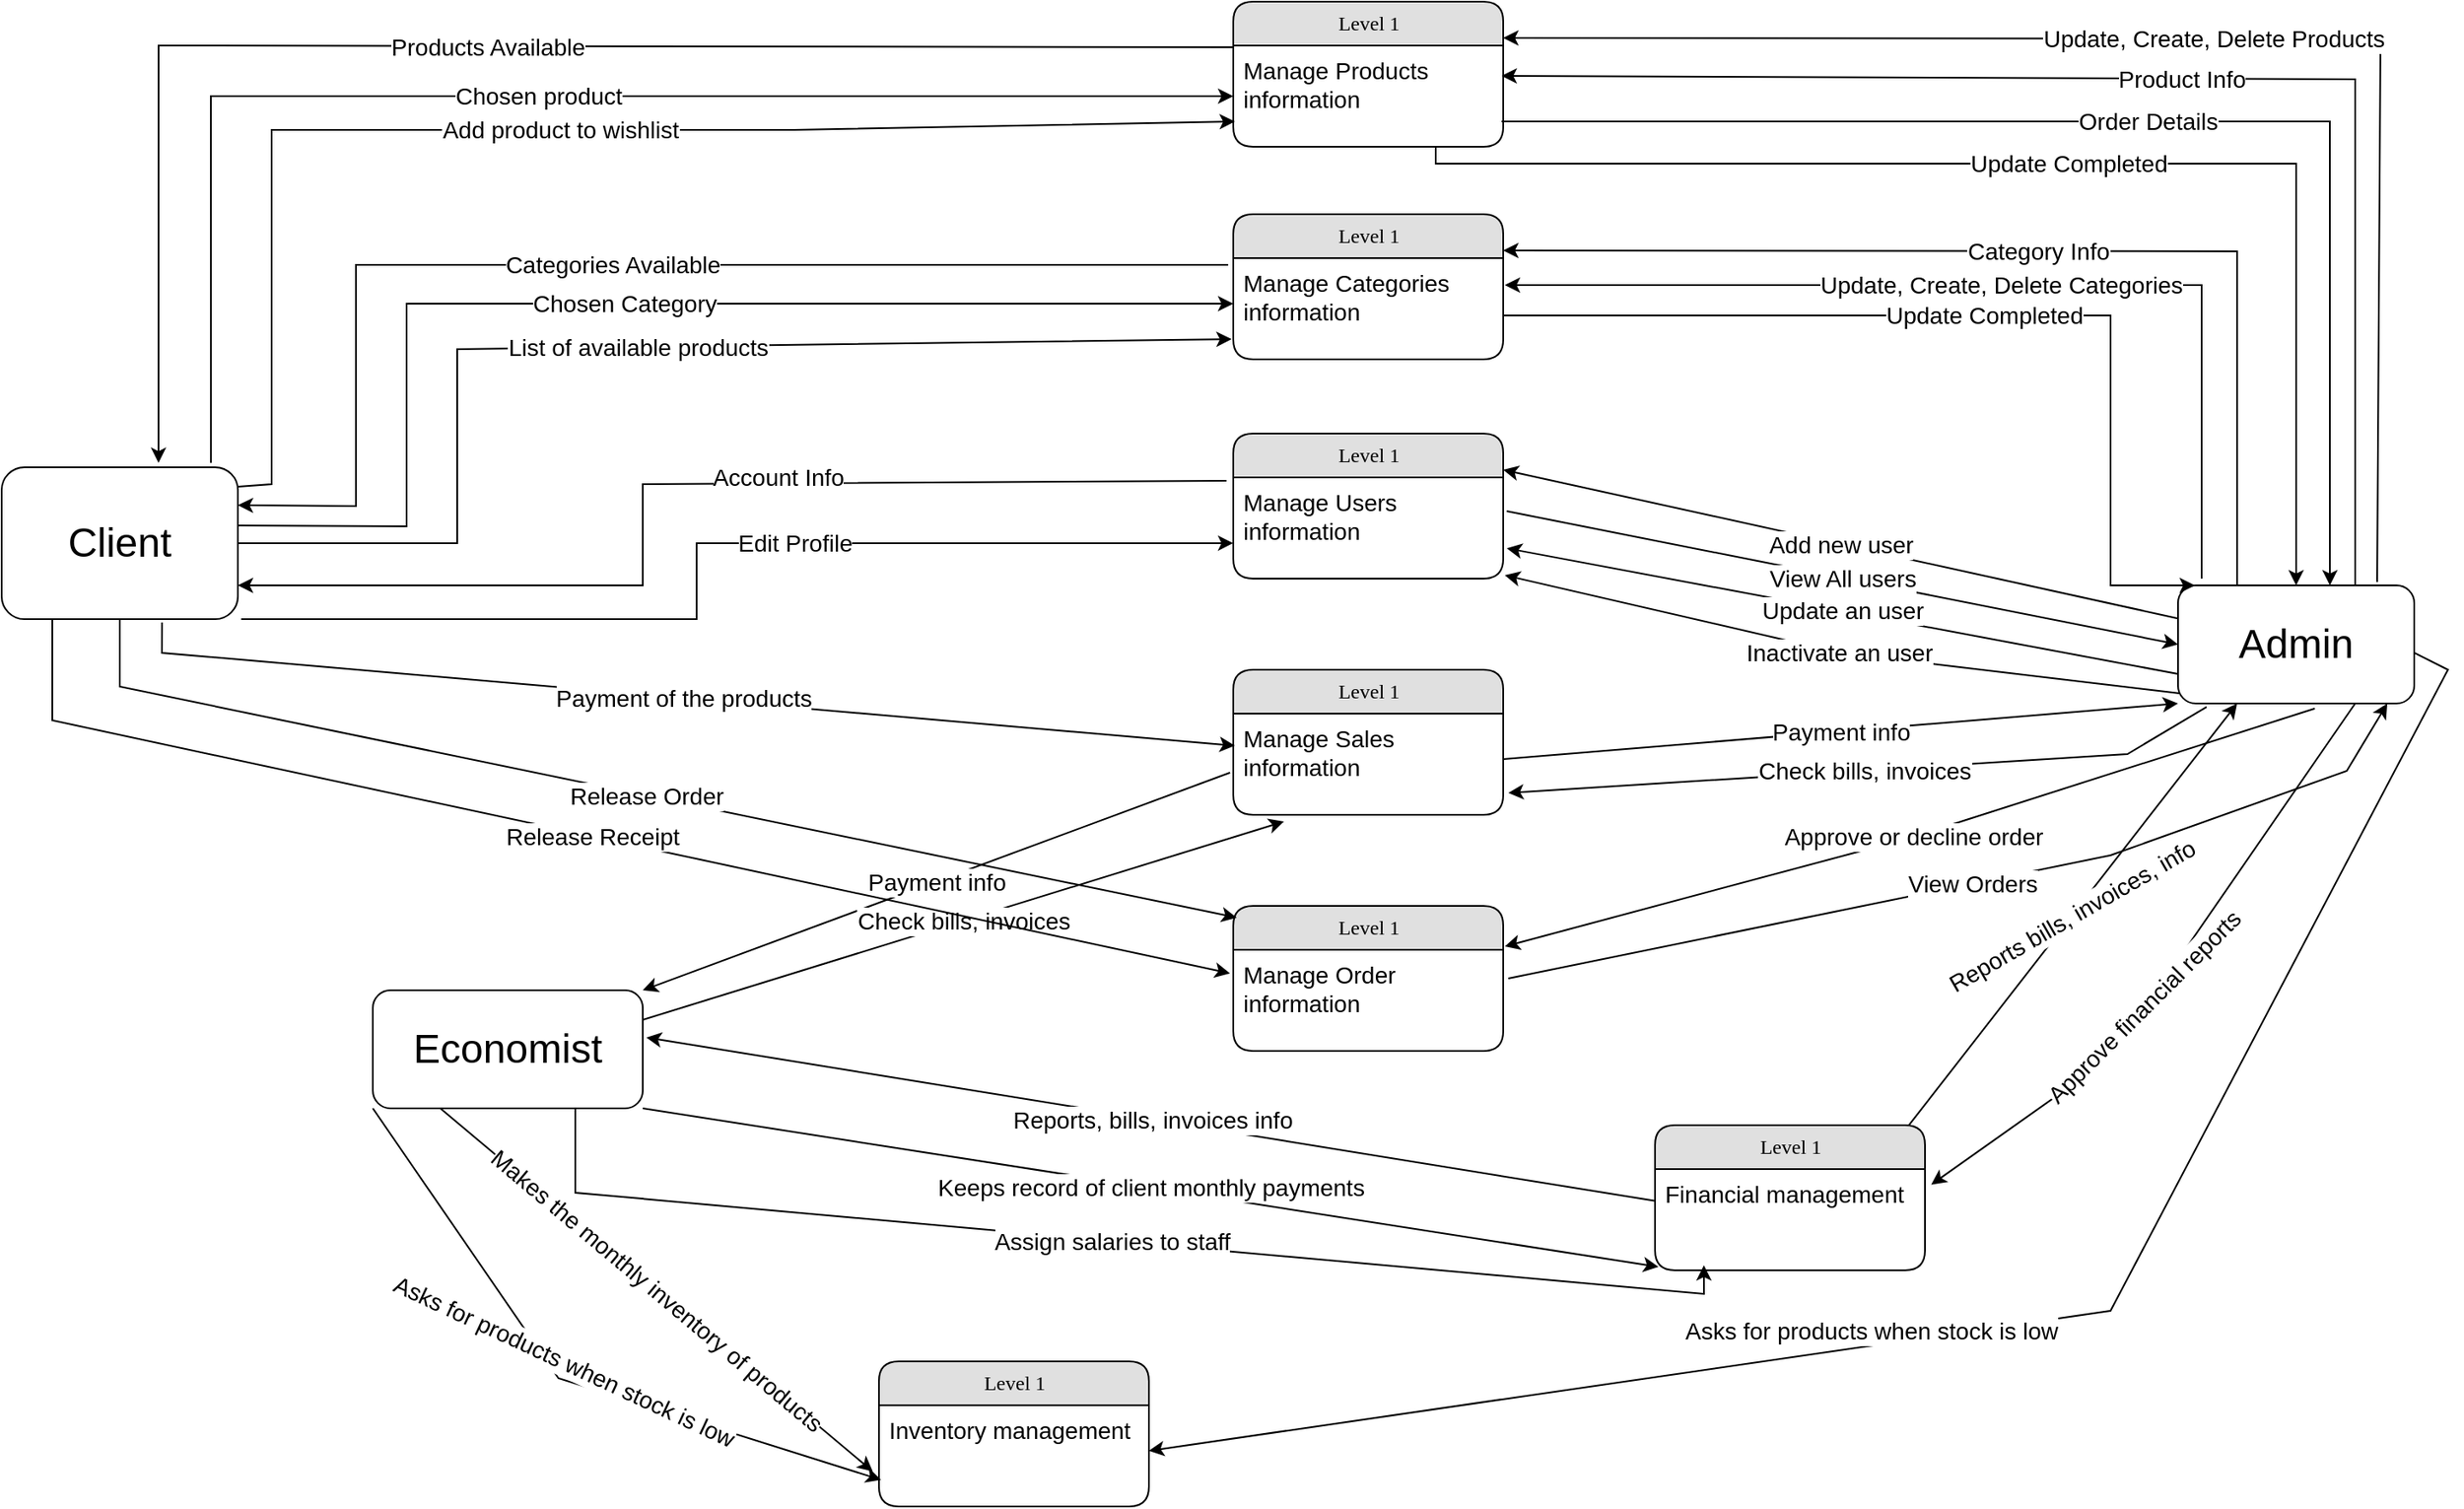 <mxfile version="18.2.0" type="device"><diagram name="Page-1" id="5d7acffa-a066-3a61-03fe-96351882024d"><mxGraphModel dx="2185" dy="491" grid="1" gridSize="10" guides="1" tooltips="1" connect="1" arrows="1" fold="1" page="1" pageScale="1" pageWidth="1100" pageHeight="850" background="#ffffff" math="0" shadow="0"><root><mxCell id="0"/><mxCell id="1" parent="0"/><mxCell id="21ea969265ad0168-10" value="Level 1" style="swimlane;html=1;fontStyle=0;childLayout=stackLayout;horizontal=1;startSize=26;fillColor=#e0e0e0;horizontalStack=0;resizeParent=1;resizeLast=0;collapsible=1;marginBottom=0;swimlaneFillColor=#ffffff;align=center;rounded=1;shadow=0;comic=0;labelBackgroundColor=none;strokeWidth=1;fontFamily=Verdana;fontSize=12" parent="1" vertex="1"><mxGeometry x="560" y="74" width="160" height="86" as="geometry"/></mxCell><mxCell id="21ea969265ad0168-11" value="&lt;font style=&quot;font-size: 14px;&quot;&gt;Manage Products information&lt;/font&gt;" style="text;html=1;strokeColor=none;fillColor=none;spacingLeft=4;spacingRight=4;whiteSpace=wrap;overflow=hidden;rotatable=0;points=[[0,0.5],[1,0.5]];portConstraint=eastwest;" parent="21ea969265ad0168-10" vertex="1"><mxGeometry y="26" width="160" height="54" as="geometry"/></mxCell><mxCell id="IY6SdfZSvxgH0z3WCWGC-1" value="&lt;font style=&quot;font-size: 24px;&quot;&gt;Admin&lt;/font&gt;" style="rounded=1;whiteSpace=wrap;html=1;" vertex="1" parent="1"><mxGeometry x="1120" y="420" width="140" height="70" as="geometry"/></mxCell><mxCell id="IY6SdfZSvxgH0z3WCWGC-2" value="Client" style="rounded=1;whiteSpace=wrap;html=1;fontSize=24;" vertex="1" parent="1"><mxGeometry x="-170" y="350" width="140" height="90" as="geometry"/></mxCell><mxCell id="IY6SdfZSvxgH0z3WCWGC-3" value="Economist" style="rounded=1;whiteSpace=wrap;html=1;fontSize=24;" vertex="1" parent="1"><mxGeometry x="50" y="660" width="160" height="70" as="geometry"/></mxCell><mxCell id="IY6SdfZSvxgH0z3WCWGC-4" value="Level 1" style="swimlane;html=1;fontStyle=0;childLayout=stackLayout;horizontal=1;startSize=26;fillColor=#e0e0e0;horizontalStack=0;resizeParent=1;resizeLast=0;collapsible=1;marginBottom=0;swimlaneFillColor=#ffffff;align=center;rounded=1;shadow=0;comic=0;labelBackgroundColor=none;strokeWidth=1;fontFamily=Verdana;fontSize=12" vertex="1" parent="1"><mxGeometry x="560" y="200" width="160" height="86" as="geometry"/></mxCell><mxCell id="IY6SdfZSvxgH0z3WCWGC-5" value="&lt;font style=&quot;font-size: 14px;&quot;&gt;Manage Categories information&lt;/font&gt;" style="text;html=1;strokeColor=none;fillColor=none;spacingLeft=4;spacingRight=4;whiteSpace=wrap;overflow=hidden;rotatable=0;points=[[0,0.5],[1,0.5]];portConstraint=eastwest;" vertex="1" parent="IY6SdfZSvxgH0z3WCWGC-4"><mxGeometry y="26" width="160" height="54" as="geometry"/></mxCell><mxCell id="IY6SdfZSvxgH0z3WCWGC-6" value="Level 1" style="swimlane;html=1;fontStyle=0;childLayout=stackLayout;horizontal=1;startSize=26;fillColor=#e0e0e0;horizontalStack=0;resizeParent=1;resizeLast=0;collapsible=1;marginBottom=0;swimlaneFillColor=#ffffff;align=center;rounded=1;shadow=0;comic=0;labelBackgroundColor=none;strokeWidth=1;fontFamily=Verdana;fontSize=12" vertex="1" parent="1"><mxGeometry x="560" y="330" width="160" height="86" as="geometry"/></mxCell><mxCell id="IY6SdfZSvxgH0z3WCWGC-7" value="&lt;font style=&quot;font-size: 14px;&quot;&gt;Manage Users information&lt;/font&gt;" style="text;html=1;strokeColor=none;fillColor=none;spacingLeft=4;spacingRight=4;whiteSpace=wrap;overflow=hidden;rotatable=0;points=[[0,0.5],[1,0.5]];portConstraint=eastwest;" vertex="1" parent="IY6SdfZSvxgH0z3WCWGC-6"><mxGeometry y="26" width="160" height="54" as="geometry"/></mxCell><mxCell id="IY6SdfZSvxgH0z3WCWGC-8" value="Level 1" style="swimlane;html=1;fontStyle=0;childLayout=stackLayout;horizontal=1;startSize=26;fillColor=#e0e0e0;horizontalStack=0;resizeParent=1;resizeLast=0;collapsible=1;marginBottom=0;swimlaneFillColor=#ffffff;align=center;rounded=1;shadow=0;comic=0;labelBackgroundColor=none;strokeWidth=1;fontFamily=Verdana;fontSize=12" vertex="1" parent="1"><mxGeometry x="560" y="470" width="160" height="86" as="geometry"/></mxCell><mxCell id="IY6SdfZSvxgH0z3WCWGC-9" value="&lt;font style=&quot;font-size: 14px;&quot;&gt;Manage Sales information&lt;/font&gt;" style="text;html=1;strokeColor=none;fillColor=none;spacingLeft=4;spacingRight=4;whiteSpace=wrap;overflow=hidden;rotatable=0;points=[[0,0.5],[1,0.5]];portConstraint=eastwest;" vertex="1" parent="IY6SdfZSvxgH0z3WCWGC-8"><mxGeometry y="26" width="160" height="54" as="geometry"/></mxCell><mxCell id="IY6SdfZSvxgH0z3WCWGC-10" value="" style="endArrow=classic;html=1;rounded=0;fontSize=14;exitX=0.75;exitY=0;exitDx=0;exitDy=0;entryX=0.994;entryY=0.333;entryDx=0;entryDy=0;entryPerimeter=0;" edge="1" parent="1" source="IY6SdfZSvxgH0z3WCWGC-1" target="21ea969265ad0168-11"><mxGeometry relative="1" as="geometry"><mxPoint x="1010" y="400" as="sourcePoint"/><mxPoint x="830" y="140" as="targetPoint"/><Array as="points"><mxPoint x="1225" y="120"/></Array></mxGeometry></mxCell><mxCell id="IY6SdfZSvxgH0z3WCWGC-11" value="Product Info" style="edgeLabel;resizable=0;html=1;align=center;verticalAlign=middle;fontSize=14;" connectable="0" vertex="1" parent="IY6SdfZSvxgH0z3WCWGC-10"><mxGeometry relative="1" as="geometry"/></mxCell><mxCell id="IY6SdfZSvxgH0z3WCWGC-18" value="" style="endArrow=classic;html=1;rounded=0;fontSize=14;entryX=1;entryY=0.25;entryDx=0;entryDy=0;exitX=0.25;exitY=0;exitDx=0;exitDy=0;" edge="1" parent="1" source="IY6SdfZSvxgH0z3WCWGC-1" target="IY6SdfZSvxgH0z3WCWGC-4"><mxGeometry relative="1" as="geometry"><mxPoint x="810" y="320" as="sourcePoint"/><mxPoint x="910" y="320" as="targetPoint"/><Array as="points"><mxPoint x="1155" y="222"/></Array></mxGeometry></mxCell><mxCell id="IY6SdfZSvxgH0z3WCWGC-19" value="Category Info" style="edgeLabel;resizable=0;html=1;align=center;verticalAlign=middle;fontSize=14;" connectable="0" vertex="1" parent="IY6SdfZSvxgH0z3WCWGC-18"><mxGeometry relative="1" as="geometry"/></mxCell><mxCell id="IY6SdfZSvxgH0z3WCWGC-22" value="" style="endArrow=classic;html=1;rounded=0;fontSize=14;exitX=0;exitY=0.019;exitDx=0;exitDy=0;exitPerimeter=0;entryX=0.664;entryY=-0.029;entryDx=0;entryDy=0;entryPerimeter=0;" edge="1" parent="1" source="21ea969265ad0168-11" target="IY6SdfZSvxgH0z3WCWGC-2"><mxGeometry relative="1" as="geometry"><mxPoint x="260" y="150" as="sourcePoint"/><mxPoint x="-80" y="120" as="targetPoint"/><Array as="points"><mxPoint x="-77" y="100"/></Array></mxGeometry></mxCell><mxCell id="IY6SdfZSvxgH0z3WCWGC-23" value="Products Available" style="edgeLabel;resizable=0;html=1;align=center;verticalAlign=middle;fontSize=14;" connectable="0" vertex="1" parent="IY6SdfZSvxgH0z3WCWGC-22"><mxGeometry relative="1" as="geometry"/></mxCell><mxCell id="IY6SdfZSvxgH0z3WCWGC-24" value="" style="endArrow=classic;html=1;rounded=0;fontSize=14;exitX=0.886;exitY=-0.029;exitDx=0;exitDy=0;exitPerimeter=0;" edge="1" parent="1" source="IY6SdfZSvxgH0z3WCWGC-2"><mxGeometry relative="1" as="geometry"><mxPoint x="-50" y="130" as="sourcePoint"/><mxPoint x="560" y="130" as="targetPoint"/><Array as="points"><mxPoint x="-46" y="130"/></Array></mxGeometry></mxCell><mxCell id="IY6SdfZSvxgH0z3WCWGC-25" value="Chosen product" style="edgeLabel;resizable=0;html=1;align=center;verticalAlign=middle;fontSize=14;" connectable="0" vertex="1" parent="IY6SdfZSvxgH0z3WCWGC-24"><mxGeometry relative="1" as="geometry"/></mxCell><mxCell id="IY6SdfZSvxgH0z3WCWGC-26" value="Level 1" style="swimlane;html=1;fontStyle=0;childLayout=stackLayout;horizontal=1;startSize=26;fillColor=#e0e0e0;horizontalStack=0;resizeParent=1;resizeLast=0;collapsible=1;marginBottom=0;swimlaneFillColor=#ffffff;align=center;rounded=1;shadow=0;comic=0;labelBackgroundColor=none;strokeWidth=1;fontFamily=Verdana;fontSize=12" vertex="1" parent="1"><mxGeometry x="560" y="610" width="160" height="86" as="geometry"/></mxCell><mxCell id="IY6SdfZSvxgH0z3WCWGC-27" value="&lt;font style=&quot;font-size: 14px;&quot;&gt;Manage Order information&lt;/font&gt;" style="text;html=1;strokeColor=none;fillColor=none;spacingLeft=4;spacingRight=4;whiteSpace=wrap;overflow=hidden;rotatable=0;points=[[0,0.5],[1,0.5]];portConstraint=eastwest;" vertex="1" parent="IY6SdfZSvxgH0z3WCWGC-26"><mxGeometry y="26" width="160" height="54" as="geometry"/></mxCell><mxCell id="IY6SdfZSvxgH0z3WCWGC-28" value="" style="endArrow=classic;html=1;rounded=0;fontSize=14;exitX=0.994;exitY=0.833;exitDx=0;exitDy=0;exitPerimeter=0;entryX=0.643;entryY=0;entryDx=0;entryDy=0;entryPerimeter=0;" edge="1" parent="1" source="21ea969265ad0168-11" target="IY6SdfZSvxgH0z3WCWGC-1"><mxGeometry relative="1" as="geometry"><mxPoint x="1010" y="180" as="sourcePoint"/><mxPoint x="1190" y="290" as="targetPoint"/><Array as="points"><mxPoint x="1210" y="145"/></Array></mxGeometry></mxCell><mxCell id="IY6SdfZSvxgH0z3WCWGC-29" value="Order Details" style="edgeLabel;resizable=0;html=1;align=center;verticalAlign=middle;fontSize=14;" connectable="0" vertex="1" parent="IY6SdfZSvxgH0z3WCWGC-28"><mxGeometry relative="1" as="geometry"/></mxCell><mxCell id="IY6SdfZSvxgH0z3WCWGC-30" value="" style="endArrow=classic;html=1;rounded=0;fontSize=14;exitX=-0.019;exitY=0.074;exitDx=0;exitDy=0;exitPerimeter=0;entryX=1;entryY=0.25;entryDx=0;entryDy=0;" edge="1" parent="1" source="IY6SdfZSvxgH0z3WCWGC-5" target="IY6SdfZSvxgH0z3WCWGC-2"><mxGeometry relative="1" as="geometry"><mxPoint x="220" y="180" as="sourcePoint"/><mxPoint x="20" y="380" as="targetPoint"/><Array as="points"><mxPoint x="40" y="230"/><mxPoint x="40" y="280"/><mxPoint x="40" y="373"/></Array></mxGeometry></mxCell><mxCell id="IY6SdfZSvxgH0z3WCWGC-31" value="Categories Available" style="edgeLabel;resizable=0;html=1;align=center;verticalAlign=middle;fontSize=14;" connectable="0" vertex="1" parent="IY6SdfZSvxgH0z3WCWGC-30"><mxGeometry relative="1" as="geometry"/></mxCell><mxCell id="IY6SdfZSvxgH0z3WCWGC-32" value="" style="endArrow=classic;html=1;rounded=0;fontSize=14;entryX=0;entryY=0.5;entryDx=0;entryDy=0;" edge="1" parent="1" target="IY6SdfZSvxgH0z3WCWGC-5"><mxGeometry relative="1" as="geometry"><mxPoint x="-30" y="384.5" as="sourcePoint"/><mxPoint x="440" y="380" as="targetPoint"/><Array as="points"><mxPoint x="70" y="385"/><mxPoint x="70" y="253"/></Array></mxGeometry></mxCell><mxCell id="IY6SdfZSvxgH0z3WCWGC-33" value="Chosen Category" style="edgeLabel;resizable=0;html=1;align=center;verticalAlign=middle;fontSize=14;" connectable="0" vertex="1" parent="IY6SdfZSvxgH0z3WCWGC-32"><mxGeometry relative="1" as="geometry"/></mxCell><mxCell id="IY6SdfZSvxgH0z3WCWGC-34" value="" style="endArrow=classic;html=1;rounded=0;fontSize=14;entryX=1;entryY=0.25;entryDx=0;entryDy=0;exitX=0.843;exitY=-0.029;exitDx=0;exitDy=0;exitPerimeter=0;" edge="1" parent="1" source="IY6SdfZSvxgH0z3WCWGC-1" target="21ea969265ad0168-10"><mxGeometry relative="1" as="geometry"><mxPoint x="1250" y="280" as="sourcePoint"/><mxPoint x="1060" y="80" as="targetPoint"/><Array as="points"><mxPoint x="1240" y="96"/></Array></mxGeometry></mxCell><mxCell id="IY6SdfZSvxgH0z3WCWGC-35" value="Update, Create, Delete Products" style="edgeLabel;resizable=0;html=1;align=center;verticalAlign=middle;fontSize=14;" connectable="0" vertex="1" parent="IY6SdfZSvxgH0z3WCWGC-34"><mxGeometry relative="1" as="geometry"/></mxCell><mxCell id="IY6SdfZSvxgH0z3WCWGC-37" value="" style="endArrow=classic;html=1;rounded=0;fontSize=14;entryX=0.5;entryY=0;entryDx=0;entryDy=0;" edge="1" parent="1" target="IY6SdfZSvxgH0z3WCWGC-1"><mxGeometry relative="1" as="geometry"><mxPoint x="680" y="160" as="sourcePoint"/><mxPoint x="1290" y="170" as="targetPoint"/><Array as="points"><mxPoint x="680" y="170"/><mxPoint x="1190" y="170"/></Array></mxGeometry></mxCell><mxCell id="IY6SdfZSvxgH0z3WCWGC-38" value="Update Completed" style="edgeLabel;resizable=0;html=1;align=center;verticalAlign=middle;fontSize=14;" connectable="0" vertex="1" parent="IY6SdfZSvxgH0z3WCWGC-37"><mxGeometry relative="1" as="geometry"/></mxCell><mxCell id="IY6SdfZSvxgH0z3WCWGC-39" value="" style="endArrow=classic;html=1;rounded=0;fontSize=14;entryX=-0.006;entryY=0.889;entryDx=0;entryDy=0;entryPerimeter=0;exitX=1;exitY=0.5;exitDx=0;exitDy=0;" edge="1" parent="1" source="IY6SdfZSvxgH0z3WCWGC-2" target="IY6SdfZSvxgH0z3WCWGC-5"><mxGeometry relative="1" as="geometry"><mxPoint x="100" y="280" as="sourcePoint"/><mxPoint x="300" y="310" as="targetPoint"/><Array as="points"><mxPoint x="100" y="395"/><mxPoint x="100" y="280"/></Array></mxGeometry></mxCell><mxCell id="IY6SdfZSvxgH0z3WCWGC-40" value="List of available products" style="edgeLabel;resizable=0;html=1;align=center;verticalAlign=middle;fontSize=14;" connectable="0" vertex="1" parent="IY6SdfZSvxgH0z3WCWGC-39"><mxGeometry relative="1" as="geometry"/></mxCell><mxCell id="IY6SdfZSvxgH0z3WCWGC-41" value="" style="endArrow=classic;html=1;rounded=0;fontSize=14;entryX=1.006;entryY=0.296;entryDx=0;entryDy=0;entryPerimeter=0;exitX=0.1;exitY=-0.057;exitDx=0;exitDy=0;exitPerimeter=0;" edge="1" parent="1" source="IY6SdfZSvxgH0z3WCWGC-1" target="IY6SdfZSvxgH0z3WCWGC-5"><mxGeometry relative="1" as="geometry"><mxPoint x="1360" y="330" as="sourcePoint"/><mxPoint x="1020" y="310" as="targetPoint"/><Array as="points"><mxPoint x="1134" y="242"/></Array></mxGeometry></mxCell><mxCell id="IY6SdfZSvxgH0z3WCWGC-42" value="Update, Create, Delete Categories" style="edgeLabel;resizable=0;html=1;align=center;verticalAlign=middle;fontSize=14;" connectable="0" vertex="1" parent="IY6SdfZSvxgH0z3WCWGC-41"><mxGeometry relative="1" as="geometry"/></mxCell><mxCell id="IY6SdfZSvxgH0z3WCWGC-43" value="" style="endArrow=classic;html=1;rounded=0;fontSize=14;exitX=1;exitY=0.63;exitDx=0;exitDy=0;exitPerimeter=0;" edge="1" parent="1" source="IY6SdfZSvxgH0z3WCWGC-5"><mxGeometry relative="1" as="geometry"><mxPoint x="920" y="310" as="sourcePoint"/><mxPoint x="1130" y="420" as="targetPoint"/><Array as="points"><mxPoint x="1080" y="260"/><mxPoint x="1080" y="420"/></Array></mxGeometry></mxCell><mxCell id="IY6SdfZSvxgH0z3WCWGC-44" value="Update Completed" style="edgeLabel;resizable=0;html=1;align=center;verticalAlign=middle;fontSize=14;" connectable="0" vertex="1" parent="IY6SdfZSvxgH0z3WCWGC-43"><mxGeometry relative="1" as="geometry"/></mxCell><mxCell id="IY6SdfZSvxgH0z3WCWGC-45" value="" style="endArrow=classic;html=1;rounded=0;fontSize=14;exitX=-0.025;exitY=0.037;exitDx=0;exitDy=0;exitPerimeter=0;" edge="1" parent="1" source="IY6SdfZSvxgH0z3WCWGC-7"><mxGeometry relative="1" as="geometry"><mxPoint x="280" y="310" as="sourcePoint"/><mxPoint x="-30" y="420" as="targetPoint"/><Array as="points"><mxPoint x="210" y="360"/><mxPoint x="210" y="420"/></Array></mxGeometry></mxCell><mxCell id="IY6SdfZSvxgH0z3WCWGC-46" value="Account Info" style="edgeLabel;resizable=0;html=1;align=center;verticalAlign=middle;fontSize=14;" connectable="0" vertex="1" parent="IY6SdfZSvxgH0z3WCWGC-45"><mxGeometry relative="1" as="geometry"><mxPoint x="57" y="-4" as="offset"/></mxGeometry></mxCell><mxCell id="IY6SdfZSvxgH0z3WCWGC-47" value="" style="endArrow=classic;html=1;rounded=0;fontSize=14;exitX=1;exitY=1;exitDx=0;exitDy=0;entryX=-0.012;entryY=0.722;entryDx=0;entryDy=0;entryPerimeter=0;" edge="1" parent="1"><mxGeometry relative="1" as="geometry"><mxPoint x="-28.08" y="440" as="sourcePoint"/><mxPoint x="560.0" y="394.988" as="targetPoint"/><Array as="points"><mxPoint x="241.92" y="440"/><mxPoint x="241.92" y="395"/></Array></mxGeometry></mxCell><mxCell id="IY6SdfZSvxgH0z3WCWGC-48" value="Edit Profile" style="edgeLabel;resizable=0;html=1;align=center;verticalAlign=middle;fontSize=14;" connectable="0" vertex="1" parent="IY6SdfZSvxgH0z3WCWGC-47"><mxGeometry relative="1" as="geometry"><mxPoint x="56" as="offset"/></mxGeometry></mxCell><mxCell id="IY6SdfZSvxgH0z3WCWGC-49" value="" style="endArrow=classic;html=1;rounded=0;fontSize=14;entryX=1;entryY=0.25;entryDx=0;entryDy=0;" edge="1" parent="1" source="IY6SdfZSvxgH0z3WCWGC-1" target="IY6SdfZSvxgH0z3WCWGC-6"><mxGeometry relative="1" as="geometry"><mxPoint x="920" y="450" as="sourcePoint"/><mxPoint x="1020" y="450" as="targetPoint"/></mxGeometry></mxCell><mxCell id="IY6SdfZSvxgH0z3WCWGC-50" value="Add new user" style="edgeLabel;resizable=0;html=1;align=center;verticalAlign=middle;fontSize=14;" connectable="0" vertex="1" parent="IY6SdfZSvxgH0z3WCWGC-49"><mxGeometry relative="1" as="geometry"/></mxCell><mxCell id="IY6SdfZSvxgH0z3WCWGC-51" value="" style="endArrow=classic;html=1;rounded=0;fontSize=14;entryX=0;entryY=0.5;entryDx=0;entryDy=0;exitX=1.013;exitY=0.37;exitDx=0;exitDy=0;exitPerimeter=0;" edge="1" parent="1" source="IY6SdfZSvxgH0z3WCWGC-7" target="IY6SdfZSvxgH0z3WCWGC-1"><mxGeometry relative="1" as="geometry"><mxPoint x="910" y="454.5" as="sourcePoint"/><mxPoint x="1010" y="454.5" as="targetPoint"/></mxGeometry></mxCell><mxCell id="IY6SdfZSvxgH0z3WCWGC-52" value="View All users" style="edgeLabel;resizable=0;html=1;align=center;verticalAlign=middle;fontSize=14;" connectable="0" vertex="1" parent="IY6SdfZSvxgH0z3WCWGC-51"><mxGeometry relative="1" as="geometry"/></mxCell><mxCell id="IY6SdfZSvxgH0z3WCWGC-53" value="" style="endArrow=classic;html=1;rounded=0;fontSize=14;entryX=1.013;entryY=0.778;entryDx=0;entryDy=0;entryPerimeter=0;exitX=0;exitY=0.75;exitDx=0;exitDy=0;" edge="1" parent="1" source="IY6SdfZSvxgH0z3WCWGC-1" target="IY6SdfZSvxgH0z3WCWGC-7"><mxGeometry relative="1" as="geometry"><mxPoint x="870" y="470" as="sourcePoint"/><mxPoint x="970" y="470" as="targetPoint"/></mxGeometry></mxCell><mxCell id="IY6SdfZSvxgH0z3WCWGC-54" value="Update an user" style="edgeLabel;resizable=0;html=1;align=center;verticalAlign=middle;fontSize=14;" connectable="0" vertex="1" parent="IY6SdfZSvxgH0z3WCWGC-53"><mxGeometry relative="1" as="geometry"/></mxCell><mxCell id="IY6SdfZSvxgH0z3WCWGC-55" value="" style="endArrow=classic;html=1;rounded=0;fontSize=14;entryX=1.006;entryY=1.074;entryDx=0;entryDy=0;entryPerimeter=0;exitX=0.007;exitY=0.914;exitDx=0;exitDy=0;exitPerimeter=0;" edge="1" parent="1" source="IY6SdfZSvxgH0z3WCWGC-1" target="IY6SdfZSvxgH0z3WCWGC-7"><mxGeometry relative="1" as="geometry"><mxPoint x="810" y="480" as="sourcePoint"/><mxPoint x="910" y="480" as="targetPoint"/><Array as="points"><mxPoint x="920" y="460"/></Array></mxGeometry></mxCell><mxCell id="IY6SdfZSvxgH0z3WCWGC-56" value="Inactivate an user" style="edgeLabel;resizable=0;html=1;align=center;verticalAlign=middle;fontSize=14;" connectable="0" vertex="1" parent="IY6SdfZSvxgH0z3WCWGC-55"><mxGeometry relative="1" as="geometry"/></mxCell><mxCell id="IY6SdfZSvxgH0z3WCWGC-57" value="" style="endArrow=classic;html=1;rounded=0;fontSize=14;exitX=0.679;exitY=1.022;exitDx=0;exitDy=0;exitPerimeter=0;entryX=0.006;entryY=0.352;entryDx=0;entryDy=0;entryPerimeter=0;" edge="1" parent="1" source="IY6SdfZSvxgH0z3WCWGC-2" target="IY6SdfZSvxgH0z3WCWGC-9"><mxGeometry relative="1" as="geometry"><mxPoint x="180" y="480" as="sourcePoint"/><mxPoint x="280" y="480" as="targetPoint"/><Array as="points"><mxPoint x="-75" y="460"/></Array></mxGeometry></mxCell><mxCell id="IY6SdfZSvxgH0z3WCWGC-58" value="Payment of the products" style="edgeLabel;resizable=0;html=1;align=center;verticalAlign=middle;fontSize=14;" connectable="0" vertex="1" parent="IY6SdfZSvxgH0z3WCWGC-57"><mxGeometry relative="1" as="geometry"/></mxCell><mxCell id="IY6SdfZSvxgH0z3WCWGC-59" value="" style="endArrow=classic;html=1;rounded=0;fontSize=14;entryX=0;entryY=1;entryDx=0;entryDy=0;exitX=1;exitY=0.5;exitDx=0;exitDy=0;" edge="1" parent="1" source="IY6SdfZSvxgH0z3WCWGC-9" target="IY6SdfZSvxgH0z3WCWGC-1"><mxGeometry relative="1" as="geometry"><mxPoint x="780" y="550" as="sourcePoint"/><mxPoint x="880" y="550" as="targetPoint"/></mxGeometry></mxCell><mxCell id="IY6SdfZSvxgH0z3WCWGC-60" value="Payment info" style="edgeLabel;resizable=0;html=1;align=center;verticalAlign=middle;fontSize=14;" connectable="0" vertex="1" parent="IY6SdfZSvxgH0z3WCWGC-59"><mxGeometry relative="1" as="geometry"/></mxCell><mxCell id="IY6SdfZSvxgH0z3WCWGC-61" value="" style="endArrow=classic;html=1;rounded=0;fontSize=14;exitX=0.121;exitY=1.029;exitDx=0;exitDy=0;exitPerimeter=0;entryX=1.019;entryY=0.87;entryDx=0;entryDy=0;entryPerimeter=0;" edge="1" parent="1" source="IY6SdfZSvxgH0z3WCWGC-1" target="IY6SdfZSvxgH0z3WCWGC-9"><mxGeometry relative="1" as="geometry"><mxPoint x="760" y="650" as="sourcePoint"/><mxPoint x="1150" y="710" as="targetPoint"/><Array as="points"><mxPoint x="1090" y="520"/></Array></mxGeometry></mxCell><mxCell id="IY6SdfZSvxgH0z3WCWGC-62" value="Check bills, invoices" style="edgeLabel;resizable=0;html=1;align=center;verticalAlign=middle;fontSize=14;" connectable="0" vertex="1" parent="IY6SdfZSvxgH0z3WCWGC-61"><mxGeometry relative="1" as="geometry"/></mxCell><mxCell id="IY6SdfZSvxgH0z3WCWGC-63" value="" style="endArrow=classic;html=1;rounded=0;fontSize=14;exitX=0.931;exitY=0.023;exitDx=0;exitDy=0;exitPerimeter=0;entryX=0.25;entryY=1;entryDx=0;entryDy=0;" edge="1" parent="1" source="IY6SdfZSvxgH0z3WCWGC-71" target="IY6SdfZSvxgH0z3WCWGC-1"><mxGeometry relative="1" as="geometry"><mxPoint x="880" y="590" as="sourcePoint"/><mxPoint x="1220" y="570" as="targetPoint"/><Array as="points"/></mxGeometry></mxCell><mxCell id="IY6SdfZSvxgH0z3WCWGC-64" value="Reports bills, invoices, info" style="edgeLabel;resizable=0;html=1;align=center;verticalAlign=middle;fontSize=14;rotation=-30;" connectable="0" vertex="1" parent="IY6SdfZSvxgH0z3WCWGC-63"><mxGeometry relative="1" as="geometry"/></mxCell><mxCell id="IY6SdfZSvxgH0z3WCWGC-65" value="" style="endArrow=classic;html=1;rounded=0;fontSize=14;entryX=0.006;entryY=0.833;entryDx=0;entryDy=0;entryPerimeter=0;exitX=1;exitY=0.128;exitDx=0;exitDy=0;exitPerimeter=0;" edge="1" parent="1" source="IY6SdfZSvxgH0z3WCWGC-2" target="21ea969265ad0168-11"><mxGeometry relative="1" as="geometry"><mxPoint x="-20" y="360" as="sourcePoint"/><mxPoint x="320" y="310" as="targetPoint"/><Array as="points"><mxPoint x="-10" y="360"/><mxPoint x="-10" y="150"/><mxPoint x="300" y="150"/></Array></mxGeometry></mxCell><mxCell id="IY6SdfZSvxgH0z3WCWGC-66" value="Add product to wishlist" style="edgeLabel;resizable=0;html=1;align=center;verticalAlign=middle;fontSize=14;" connectable="0" vertex="1" parent="IY6SdfZSvxgH0z3WCWGC-65"><mxGeometry relative="1" as="geometry"/></mxCell><mxCell id="IY6SdfZSvxgH0z3WCWGC-67" value="" style="endArrow=classic;html=1;rounded=0;fontSize=14;exitX=0.006;exitY=0.352;exitDx=0;exitDy=0;exitPerimeter=0;entryX=1.013;entryY=0.4;entryDx=0;entryDy=0;entryPerimeter=0;" edge="1" parent="1" source="IY6SdfZSvxgH0z3WCWGC-72" target="IY6SdfZSvxgH0z3WCWGC-3"><mxGeometry relative="1" as="geometry"><mxPoint x="620" y="650" as="sourcePoint"/><mxPoint x="720" y="650" as="targetPoint"/><Array as="points"/></mxGeometry></mxCell><mxCell id="IY6SdfZSvxgH0z3WCWGC-68" value="Reports, bills, invoices info" style="edgeLabel;resizable=0;html=1;align=center;verticalAlign=middle;fontSize=14;rotation=0;" connectable="0" vertex="1" parent="IY6SdfZSvxgH0z3WCWGC-67"><mxGeometry relative="1" as="geometry"/></mxCell><mxCell id="IY6SdfZSvxgH0z3WCWGC-69" value="Level 1" style="swimlane;html=1;fontStyle=0;childLayout=stackLayout;horizontal=1;startSize=26;fillColor=#e0e0e0;horizontalStack=0;resizeParent=1;resizeLast=0;collapsible=1;marginBottom=0;swimlaneFillColor=#ffffff;align=center;rounded=1;shadow=0;comic=0;labelBackgroundColor=none;strokeWidth=1;fontFamily=Verdana;fontSize=12" vertex="1" parent="1"><mxGeometry x="350" y="880" width="160" height="86" as="geometry"/></mxCell><mxCell id="IY6SdfZSvxgH0z3WCWGC-70" value="&lt;font style=&quot;font-size: 14px;&quot;&gt;Inventory management&lt;/font&gt;" style="text;html=1;strokeColor=none;fillColor=none;spacingLeft=4;spacingRight=4;whiteSpace=wrap;overflow=hidden;rotatable=0;points=[[0,0.5],[1,0.5]];portConstraint=eastwest;" vertex="1" parent="IY6SdfZSvxgH0z3WCWGC-69"><mxGeometry y="26" width="160" height="54" as="geometry"/></mxCell><mxCell id="IY6SdfZSvxgH0z3WCWGC-71" value="Level 1" style="swimlane;html=1;fontStyle=0;childLayout=stackLayout;horizontal=1;startSize=26;fillColor=#e0e0e0;horizontalStack=0;resizeParent=1;resizeLast=0;collapsible=1;marginBottom=0;swimlaneFillColor=#ffffff;align=center;rounded=1;shadow=0;comic=0;labelBackgroundColor=none;strokeWidth=1;fontFamily=Verdana;fontSize=12" vertex="1" parent="1"><mxGeometry x="810" y="740" width="160" height="86" as="geometry"/></mxCell><mxCell id="IY6SdfZSvxgH0z3WCWGC-72" value="&lt;font style=&quot;font-size: 14px;&quot;&gt;Financial management&lt;/font&gt;" style="text;html=1;strokeColor=none;fillColor=none;spacingLeft=4;spacingRight=4;whiteSpace=wrap;overflow=hidden;rotatable=0;points=[[0,0.5],[1,0.5]];portConstraint=eastwest;" vertex="1" parent="IY6SdfZSvxgH0z3WCWGC-71"><mxGeometry y="26" width="160" height="54" as="geometry"/></mxCell><mxCell id="IY6SdfZSvxgH0z3WCWGC-73" value="" style="endArrow=classic;html=1;rounded=0;fontSize=14;exitX=1;exitY=1;exitDx=0;exitDy=0;entryX=0.013;entryY=1.074;entryDx=0;entryDy=0;entryPerimeter=0;" edge="1" parent="1" source="IY6SdfZSvxgH0z3WCWGC-3" target="IY6SdfZSvxgH0z3WCWGC-72"><mxGeometry relative="1" as="geometry"><mxPoint x="440" y="810" as="sourcePoint"/><mxPoint x="540" y="810" as="targetPoint"/></mxGeometry></mxCell><mxCell id="IY6SdfZSvxgH0z3WCWGC-74" value="Keeps record of client monthly payments" style="edgeLabel;resizable=0;html=1;align=center;verticalAlign=middle;fontSize=14;" connectable="0" vertex="1" parent="IY6SdfZSvxgH0z3WCWGC-73"><mxGeometry relative="1" as="geometry"/></mxCell><mxCell id="IY6SdfZSvxgH0z3WCWGC-75" value="" style="endArrow=classic;html=1;rounded=0;fontSize=14;exitX=0.75;exitY=1;exitDx=0;exitDy=0;entryX=0.181;entryY=1.056;entryDx=0;entryDy=0;entryPerimeter=0;" edge="1" parent="1" source="IY6SdfZSvxgH0z3WCWGC-3" target="IY6SdfZSvxgH0z3WCWGC-72"><mxGeometry relative="1" as="geometry"><mxPoint x="140" y="810" as="sourcePoint"/><mxPoint x="860" y="880" as="targetPoint"/><Array as="points"><mxPoint x="170" y="780"/><mxPoint x="839" y="840"/></Array></mxGeometry></mxCell><mxCell id="IY6SdfZSvxgH0z3WCWGC-76" value="Assign salaries to staff" style="edgeLabel;resizable=0;html=1;align=center;verticalAlign=middle;fontSize=14;" connectable="0" vertex="1" parent="IY6SdfZSvxgH0z3WCWGC-75"><mxGeometry relative="1" as="geometry"/></mxCell><mxCell id="IY6SdfZSvxgH0z3WCWGC-77" value="" style="endArrow=classic;html=1;rounded=0;fontSize=14;exitX=-0.012;exitY=0.648;exitDx=0;exitDy=0;exitPerimeter=0;entryX=1;entryY=0;entryDx=0;entryDy=0;" edge="1" parent="1" source="IY6SdfZSvxgH0z3WCWGC-9" target="IY6SdfZSvxgH0z3WCWGC-3"><mxGeometry relative="1" as="geometry"><mxPoint x="600" y="650" as="sourcePoint"/><mxPoint x="700" y="650" as="targetPoint"/></mxGeometry></mxCell><mxCell id="IY6SdfZSvxgH0z3WCWGC-78" value="Payment info" style="edgeLabel;resizable=0;html=1;align=center;verticalAlign=middle;fontSize=14;" connectable="0" vertex="1" parent="IY6SdfZSvxgH0z3WCWGC-77"><mxGeometry relative="1" as="geometry"/></mxCell><mxCell id="IY6SdfZSvxgH0z3WCWGC-79" value="" style="endArrow=classic;html=1;rounded=0;fontSize=14;exitX=1;exitY=0.25;exitDx=0;exitDy=0;entryX=0.188;entryY=1.185;entryDx=0;entryDy=0;entryPerimeter=0;" edge="1" parent="1" source="IY6SdfZSvxgH0z3WCWGC-3" target="IY6SdfZSvxgH0z3WCWGC-9"><mxGeometry relative="1" as="geometry"><mxPoint x="600" y="650" as="sourcePoint"/><mxPoint x="700" y="650" as="targetPoint"/></mxGeometry></mxCell><mxCell id="IY6SdfZSvxgH0z3WCWGC-80" value="Check bills, invoices" style="edgeLabel;resizable=0;html=1;align=center;verticalAlign=middle;fontSize=14;" connectable="0" vertex="1" parent="IY6SdfZSvxgH0z3WCWGC-79"><mxGeometry relative="1" as="geometry"/></mxCell><mxCell id="IY6SdfZSvxgH0z3WCWGC-81" value="" style="endArrow=classic;html=1;rounded=0;fontSize=14;exitX=0.5;exitY=1;exitDx=0;exitDy=0;entryX=0.013;entryY=0.081;entryDx=0;entryDy=0;entryPerimeter=0;" edge="1" parent="1" source="IY6SdfZSvxgH0z3WCWGC-2" target="IY6SdfZSvxgH0z3WCWGC-26"><mxGeometry relative="1" as="geometry"><mxPoint x="-60" y="540" as="sourcePoint"/><mxPoint x="100" y="650" as="targetPoint"/><Array as="points"><mxPoint x="-100" y="480"/></Array></mxGeometry></mxCell><mxCell id="IY6SdfZSvxgH0z3WCWGC-82" value="Release Order" style="edgeLabel;resizable=0;html=1;align=center;verticalAlign=middle;fontSize=14;" connectable="0" vertex="1" parent="IY6SdfZSvxgH0z3WCWGC-81"><mxGeometry relative="1" as="geometry"/></mxCell><mxCell id="IY6SdfZSvxgH0z3WCWGC-83" value="" style="endArrow=classic;html=1;rounded=0;fontSize=14;entryX=-0.012;entryY=0.259;entryDx=0;entryDy=0;entryPerimeter=0;" edge="1" parent="1" target="IY6SdfZSvxgH0z3WCWGC-27"><mxGeometry relative="1" as="geometry"><mxPoint x="-140" y="440" as="sourcePoint"/><mxPoint x="220" y="650" as="targetPoint"/><Array as="points"><mxPoint x="-140" y="500"/></Array></mxGeometry></mxCell><mxCell id="IY6SdfZSvxgH0z3WCWGC-84" value="Release Receipt" style="edgeLabel;resizable=0;html=1;align=center;verticalAlign=middle;fontSize=14;" connectable="0" vertex="1" parent="IY6SdfZSvxgH0z3WCWGC-83"><mxGeometry relative="1" as="geometry"/></mxCell><mxCell id="IY6SdfZSvxgH0z3WCWGC-85" value="" style="endArrow=classic;html=1;rounded=0;fontSize=14;exitX=0.579;exitY=1.043;exitDx=0;exitDy=0;exitPerimeter=0;entryX=1.006;entryY=-0.037;entryDx=0;entryDy=0;entryPerimeter=0;" edge="1" parent="1" source="IY6SdfZSvxgH0z3WCWGC-1" target="IY6SdfZSvxgH0z3WCWGC-27"><mxGeometry relative="1" as="geometry"><mxPoint x="920" y="650" as="sourcePoint"/><mxPoint x="1020" y="650" as="targetPoint"/><Array as="points"><mxPoint x="960" y="570"/></Array></mxGeometry></mxCell><mxCell id="IY6SdfZSvxgH0z3WCWGC-86" value="Approve or decline order" style="edgeLabel;resizable=0;html=1;align=center;verticalAlign=middle;fontSize=14;" connectable="0" vertex="1" parent="IY6SdfZSvxgH0z3WCWGC-85"><mxGeometry relative="1" as="geometry"/></mxCell><mxCell id="IY6SdfZSvxgH0z3WCWGC-87" value="" style="endArrow=classic;html=1;rounded=0;fontSize=14;exitX=1.019;exitY=0.315;exitDx=0;exitDy=0;exitPerimeter=0;entryX=0.886;entryY=1;entryDx=0;entryDy=0;entryPerimeter=0;" edge="1" parent="1" source="IY6SdfZSvxgH0z3WCWGC-27" target="IY6SdfZSvxgH0z3WCWGC-1"><mxGeometry relative="1" as="geometry"><mxPoint x="920" y="650" as="sourcePoint"/><mxPoint x="1240" y="550" as="targetPoint"/><Array as="points"><mxPoint x="1080" y="580"/><mxPoint x="1220" y="530"/></Array></mxGeometry></mxCell><mxCell id="IY6SdfZSvxgH0z3WCWGC-88" value="View Orders" style="edgeLabel;resizable=0;html=1;align=center;verticalAlign=middle;fontSize=14;" connectable="0" vertex="1" parent="IY6SdfZSvxgH0z3WCWGC-87"><mxGeometry relative="1" as="geometry"/></mxCell><mxCell id="IY6SdfZSvxgH0z3WCWGC-89" value="" style="endArrow=classic;html=1;rounded=0;fontSize=14;exitX=0.75;exitY=1;exitDx=0;exitDy=0;entryX=1.023;entryY=0.171;entryDx=0;entryDy=0;entryPerimeter=0;" edge="1" parent="1" source="IY6SdfZSvxgH0z3WCWGC-1" target="IY6SdfZSvxgH0z3WCWGC-72"><mxGeometry relative="1" as="geometry"><mxPoint x="1240" y="694.38" as="sourcePoint"/><mxPoint x="1340" y="694.38" as="targetPoint"/><Array as="points"><mxPoint x="1080" y="700"/></Array></mxGeometry></mxCell><mxCell id="IY6SdfZSvxgH0z3WCWGC-90" value="Approve financial reports" style="edgeLabel;resizable=0;html=1;align=center;verticalAlign=middle;fontSize=14;rotation=-45;" connectable="0" vertex="1" parent="IY6SdfZSvxgH0z3WCWGC-89"><mxGeometry relative="1" as="geometry"><mxPoint x="-16" y="22" as="offset"/></mxGeometry></mxCell><mxCell id="IY6SdfZSvxgH0z3WCWGC-91" value="" style="endArrow=classic;html=1;rounded=0;fontSize=14;exitX=0.25;exitY=1;exitDx=0;exitDy=0;entryX=-0.023;entryY=0.727;entryDx=0;entryDy=0;entryPerimeter=0;" edge="1" parent="1" source="IY6SdfZSvxgH0z3WCWGC-3" target="IY6SdfZSvxgH0z3WCWGC-70"><mxGeometry relative="1" as="geometry"><mxPoint x="290" y="840" as="sourcePoint"/><mxPoint x="390" y="840" as="targetPoint"/></mxGeometry></mxCell><mxCell id="IY6SdfZSvxgH0z3WCWGC-92" value="Makes the monthly inventory of products" style="edgeLabel;resizable=0;html=1;align=center;verticalAlign=middle;fontSize=14;rotation=40;" connectable="0" vertex="1" parent="IY6SdfZSvxgH0z3WCWGC-91"><mxGeometry relative="1" as="geometry"/></mxCell><mxCell id="IY6SdfZSvxgH0z3WCWGC-93" value="" style="endArrow=classic;html=1;rounded=0;fontSize=14;exitX=0;exitY=1;exitDx=0;exitDy=0;entryX=0.008;entryY=0.819;entryDx=0;entryDy=0;entryPerimeter=0;" edge="1" parent="1" source="IY6SdfZSvxgH0z3WCWGC-3" target="IY6SdfZSvxgH0z3WCWGC-70"><mxGeometry relative="1" as="geometry"><mxPoint x="290" y="840" as="sourcePoint"/><mxPoint x="300" y="1000" as="targetPoint"/><Array as="points"><mxPoint x="160" y="890"/></Array></mxGeometry></mxCell><mxCell id="IY6SdfZSvxgH0z3WCWGC-94" value="Asks for products when stock is low" style="edgeLabel;resizable=0;html=1;align=center;verticalAlign=middle;fontSize=14;rotation=25;" connectable="0" vertex="1" parent="IY6SdfZSvxgH0z3WCWGC-93"><mxGeometry relative="1" as="geometry"><mxPoint y="-11" as="offset"/></mxGeometry></mxCell><mxCell id="IY6SdfZSvxgH0z3WCWGC-95" value="" style="endArrow=classic;html=1;rounded=0;fontSize=14;exitX=1;exitY=0.571;exitDx=0;exitDy=0;exitPerimeter=0;entryX=1;entryY=0.5;entryDx=0;entryDy=0;" edge="1" parent="1" source="IY6SdfZSvxgH0z3WCWGC-1" target="IY6SdfZSvxgH0z3WCWGC-70"><mxGeometry relative="1" as="geometry"><mxPoint x="1270" y="460" as="sourcePoint"/><mxPoint x="630" y="940" as="targetPoint"/><Array as="points"><mxPoint x="1280" y="470"/><mxPoint x="1080" y="850"/></Array></mxGeometry></mxCell><mxCell id="IY6SdfZSvxgH0z3WCWGC-96" value="Asks for products when stock is low" style="edgeLabel;resizable=0;html=1;align=center;verticalAlign=middle;fontSize=14;" connectable="0" vertex="1" parent="IY6SdfZSvxgH0z3WCWGC-95"><mxGeometry relative="1" as="geometry"><mxPoint x="-81" y="3" as="offset"/></mxGeometry></mxCell></root></mxGraphModel></diagram></mxfile>